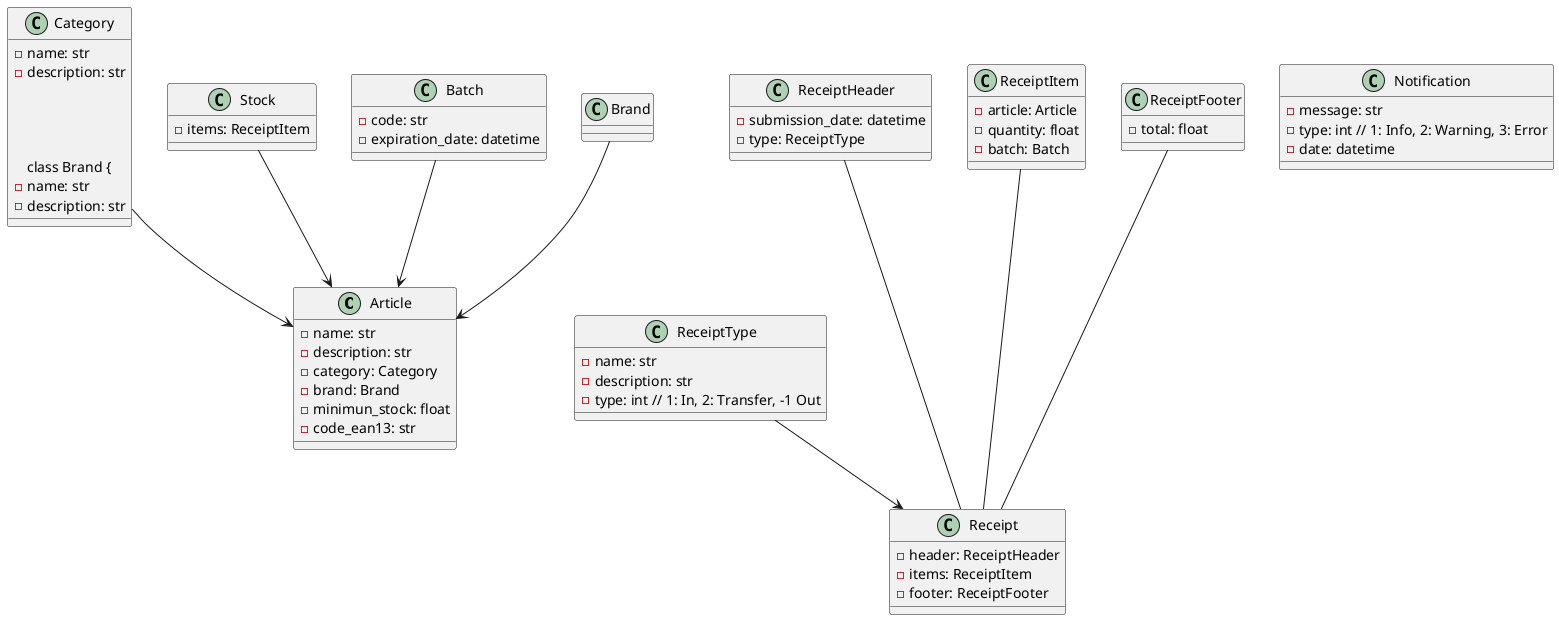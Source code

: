 @startuml ClassDiagram

class Article {
    - name: str
    - description: str 
    - category: Category
    - brand: Brand
    - minimun_stock: float
    - code_ean13: str
}

class Category {
    - name: str
    - description: str




class Brand {
    - name: str
    - description: str
}

class Stock {
    - items: ReceiptItem
}

class ReceiptType {
    - name: str
    - description: str
    - type: int // 1: In, 2: Transfer, -1 Out
}

class ReceiptHeader {
    - submission_date: datetime
    - type: ReceiptType
}

class ReceiptItem {
    - article: Article
    - quantity: float
    - batch: Batch
}

class ReceiptFooter {
    - total: float
}

class Receipt {
    - header: ReceiptHeader
    - items: ReceiptItem
    - footer: ReceiptFooter
}

class Notification {
    - message: str
    - type: int // 1: Info, 2: Warning, 3: Error
    - date: datetime
}

class Batch {
    - code: str
    - expiration_date: datetime
}

Stock --> Article
Brand --> Article
Category --> Article
Batch --> Article

ReceiptType --> Receipt 
ReceiptHeader --- Receipt
ReceiptItem --- Receipt
ReceiptFooter --- Receipt

@enduml